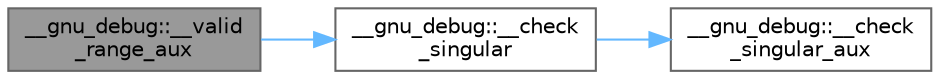 digraph "__gnu_debug::__valid_range_aux"
{
 // LATEX_PDF_SIZE
  bgcolor="transparent";
  edge [fontname=Helvetica,fontsize=10,labelfontname=Helvetica,labelfontsize=10];
  node [fontname=Helvetica,fontsize=10,shape=box,height=0.2,width=0.4];
  rankdir="LR";
  Node1 [id="Node000001",label="__gnu_debug::__valid\l_range_aux",height=0.2,width=0.4,color="gray40", fillcolor="grey60", style="filled", fontcolor="black",tooltip=" "];
  Node1 -> Node2 [id="edge5_Node000001_Node000002",color="steelblue1",style="solid",tooltip=" "];
  Node2 [id="Node000002",label="__gnu_debug::__check\l_singular",height=0.2,width=0.4,color="grey40", fillcolor="white", style="filled",URL="$namespace____gnu__debug.html#af91a5c348f44c548f12858c65f5de6de",tooltip=" "];
  Node2 -> Node3 [id="edge6_Node000002_Node000003",color="steelblue1",style="solid",tooltip=" "];
  Node3 [id="Node000003",label="__gnu_debug::__check\l_singular_aux",height=0.2,width=0.4,color="grey40", fillcolor="white", style="filled",URL="$namespace____gnu__debug.html#a1fd55725dcc2e8966031ccb27778e2b8",tooltip=" "];
}
